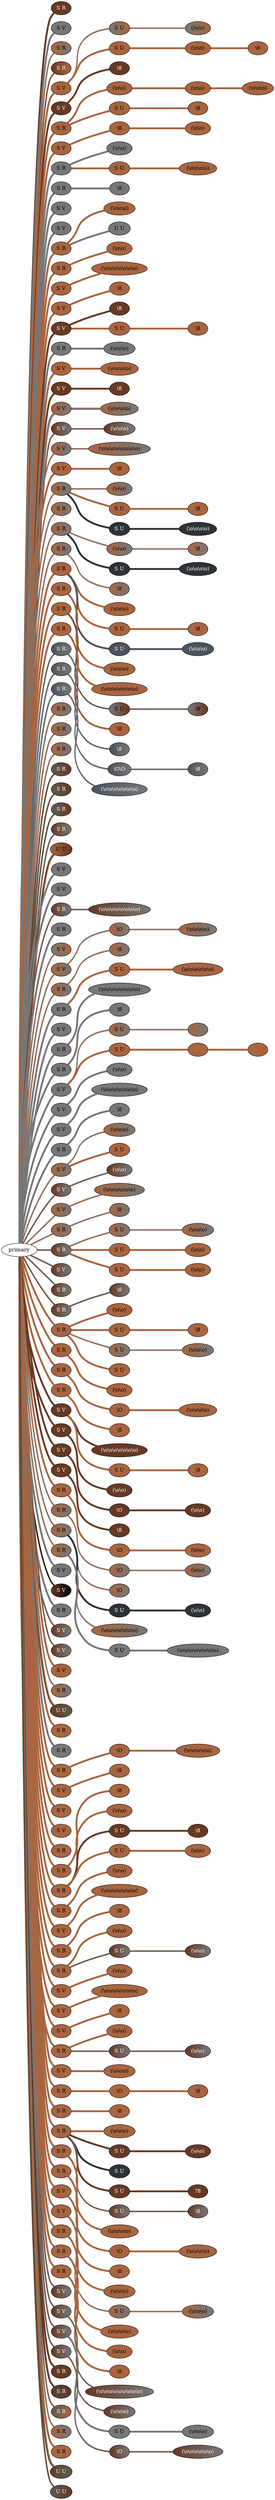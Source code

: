 graph {
 graph [rankdir=LR]
"1" [qtype="pendant_node", pendant_colors="#673923", pendant_ply="S", pendant_attach="R", pendant_length="19.0", label="S R", style=filled, fillcolor="#673923", fontcolor="#ffffff"]
"primary" -- "1" [qtype="pendant_link",penwidth=5,color="#673923"]
"2" [qtype="pendant_node", pendant_colors="#777777", pendant_ply="S", pendant_attach="V", pendant_length="8.5", label="S V", style=filled, fillcolor="#777777", fontcolor="#000000"]
"primary" -- "2" [qtype="pendant_link",penwidth=5,color="#777777"]
"3" [qtype="pendant_node", pendant_colors="#A86540:#777777", pendant_ply="S", pendant_attach="R", pendant_length="11.5", label="S R", style=filled, fillcolor="#A86540:#777777", fontcolor="#000000"]
"primary" -- "3" [qtype="pendant_link",penwidth=2,color="#A86540:#777777"]
"4" [qtype="pendant_node", pendant_colors="#673923:#A86540", pendant_ply="S", pendant_attach="R", pendant_length="27.0", label="S R", style=filled, fillcolor="#673923:#A86540", fontcolor="#ffffff"]
"primary" -- "4" [qtype="pendant_link",penwidth=2,color="#673923:#A86540"]
"5" [qtype="pendant_node", pendant_colors="#A86540", pendant_ply="S", pendant_attach="V", pendant_length="23.0", label="S V", style=filled, fillcolor="#A86540", fontcolor="#000000"]
"primary" -- "5" [qtype="pendant_link",penwidth=5,color="#A86540"]
"5s1" [qtype="pendant_node", pendant_colors="#777777:#A86540", pendant_ply="S", pendant_attach="U", pendant_length="8.0", label="S U", style=filled, fillcolor="#777777:#A86540", fontcolor="#000000"]
"5" -- "5s1" [qtype="pendant_link",penwidth=2,color="#777777:#A86540"]
"5s1:0" [qtype="knot_node", knot_value="2", knot_type="L", knot_position="5.5", knot_spin="S", label="(/o/o)", style=filled, fillcolor="#777777:#A86540" , fontcolor="#000000"]
"5s1" -- "5s1:0" [qtype="knot_link",penwidth=2,color="#777777:#A86540"]
"5s2" [qtype="pendant_node", pendant_colors="#A86540", pendant_ply="S", pendant_attach="U", pendant_length="13.5", label="S U", style=filled, fillcolor="#A86540", fontcolor="#000000"]
"5" -- "5s2" [qtype="pendant_link",penwidth=5,color="#A86540"]
"5s2:0" [qtype="knot_node", knot_value="2", knot_type="L", knot_position="3.0", knot_spin="Z", label="(\\o\\o)", style=filled, fillcolor="#A86540" , fontcolor="#000000"]
"5s2" -- "5s2:0" [qtype="knot_link",penwidth=5,color="#A86540"]
"5s2:1" [qtype="knot_node", knot_value="1", knot_type="E", knot_position="7.0", knot_spin="Z", label="\\8", style=filled, fillcolor="#A86540" , fontcolor="#000000"]
"5s2:0" -- "5s2:1" [qtype="knot_link",penwidth=5,color="#A86540"]
"6" [qtype="pendant_node", pendant_colors="#673923", pendant_ply="S", pendant_attach="V", pendant_length="24.0", label="S V", style=filled, fillcolor="#673923", fontcolor="#ffffff"]
"primary" -- "6" [qtype="pendant_link",penwidth=5,color="#673923"]
"6:0" [qtype="knot_node", knot_value="1", knot_type="E", knot_position="14.5", knot_spin="Z", label="\\8", style=filled, fillcolor="#673923" , fontcolor="#ffffff"]
"6" -- "6:0" [qtype="knot_link",penwidth=5,color="#673923"]
"7" [qtype="pendant_node", pendant_colors="#A86540", pendant_ply="S", pendant_attach="R", pendant_length="26.5", label="S R", style=filled, fillcolor="#A86540", fontcolor="#000000"]
"primary" -- "7" [qtype="pendant_link",penwidth=5,color="#A86540"]
"7:0" [qtype="knot_node", knot_value="2", knot_type="L", knot_position="5.5", knot_spin="Z", label="(\\o\\o)", style=filled, fillcolor="#A86540" , fontcolor="#000000"]
"7" -- "7:0" [qtype="knot_link",penwidth=5,color="#A86540"]
"7:1" [qtype="knot_node", knot_value="2", knot_type="L", knot_position="16.0", knot_spin="Z", label="(\\o\\o)", style=filled, fillcolor="#A86540" , fontcolor="#000000"]
"7:0" -- "7:1" [qtype="knot_link",penwidth=5,color="#A86540"]
"7:2" [qtype="knot_node", knot_value="3", knot_type="L", knot_position="24.5", knot_spin="Z", label="(\\o\\o\\o)", style=filled, fillcolor="#A86540" , fontcolor="#000000"]
"7:1" -- "7:2" [qtype="knot_link",penwidth=5,color="#A86540"]
"7s1" [qtype="pendant_node", pendant_colors="#A86540", pendant_ply="S", pendant_attach="U", pendant_length="12.0", label="S U", style=filled, fillcolor="#A86540", fontcolor="#000000"]
"7" -- "7s1" [qtype="pendant_link",penwidth=5,color="#A86540"]
"7s1:0" [qtype="knot_node", knot_value="1", knot_type="E", knot_position="2.5", knot_spin="Z", label="\\8", style=filled, fillcolor="#A86540" , fontcolor="#000000"]
"7s1" -- "7s1:0" [qtype="knot_link",penwidth=5,color="#A86540"]
"8" [qtype="pendant_node", pendant_colors="#A86540", pendant_ply="S", pendant_attach="V", pendant_length="29.0", label="S V", style=filled, fillcolor="#A86540", fontcolor="#000000"]
"primary" -- "8" [qtype="pendant_link",penwidth=5,color="#A86540"]
"8:0" [qtype="knot_node", knot_value="1", knot_type="E", knot_position="15.0", knot_spin="Z", label="\\8", style=filled, fillcolor="#A86540" , fontcolor="#000000"]
"8" -- "8:0" [qtype="knot_link",penwidth=5,color="#A86540"]
"8:1" [qtype="knot_node", knot_value="2", knot_type="L", knot_position="26.0", knot_spin="Z", label="(\\o\\o)", style=filled, fillcolor="#A86540" , fontcolor="#000000"]
"8:0" -- "8:1" [qtype="knot_link",penwidth=5,color="#A86540"]
"9" [qtype="pendant_node", pendant_colors="#777777", pendant_ply="S", pendant_attach="R", pendant_length="17.5", label="S R", style=filled, fillcolor="#777777", fontcolor="#000000"]
"primary" -- "9" [qtype="pendant_link",penwidth=5,color="#777777"]
"9:0" [qtype="knot_node", knot_value="2", knot_type="L", knot_position="11.0", knot_spin="Z", label="(\\o\\o)", style=filled, fillcolor="#777777" , fontcolor="#000000"]
"9" -- "9:0" [qtype="knot_link",penwidth=5,color="#777777"]
"9s1" [qtype="pendant_node", pendant_colors="#A86540", pendant_ply="S", pendant_attach="U", pendant_length="3.0", label="S U", style=filled, fillcolor="#A86540", fontcolor="#000000"]
"9" -- "9s1" [qtype="pendant_link",penwidth=5,color="#A86540"]
"9s1:0" [qtype="knot_node", knot_value="4", knot_type="L", knot_position="0.5", knot_spin="Z", label="(\\o\\o\\o\\o)", style=filled, fillcolor="#A86540" , fontcolor="#000000"]
"9s1" -- "9s1:0" [qtype="knot_link",penwidth=5,color="#A86540"]
"10" [qtype="pendant_node", pendant_colors="#777777", pendant_ply="S", pendant_attach="R", pendant_length="19.0", label="S R", style=filled, fillcolor="#777777", fontcolor="#000000"]
"primary" -- "10" [qtype="pendant_link",penwidth=5,color="#777777"]
"10:0" [qtype="knot_node", knot_value="1", knot_type="E", knot_position="15.5", knot_spin="Z", label="\\8", style=filled, fillcolor="#777777" , fontcolor="#000000"]
"10" -- "10:0" [qtype="knot_link",penwidth=5,color="#777777"]
"11" [qtype="pendant_node", pendant_colors="#777777", pendant_ply="S", pendant_attach="V", pendant_length="11.5", label="S V", style=filled, fillcolor="#777777", fontcolor="#000000"]
"primary" -- "11" [qtype="pendant_link",penwidth=5,color="#777777"]
"12" [qtype="pendant_node", pendant_colors="#777777", pendant_ply="S", pendant_attach="V", pendant_length="13.5", label="S V", style=filled, fillcolor="#777777", fontcolor="#000000"]
"primary" -- "12" [qtype="pendant_link",penwidth=5,color="#777777"]
"13" [qtype="pendant_node", pendant_colors="#A86540", pendant_ply="S", pendant_attach="R", pendant_length="21.5", label="S R", style=filled, fillcolor="#A86540", fontcolor="#000000"]
"primary" -- "13" [qtype="pendant_link",penwidth=5,color="#A86540"]
"13:0" [qtype="knot_node", knot_value="3", knot_type="L", knot_position="12.5", knot_spin="Z", label="(\\o\\o\\o)", style=filled, fillcolor="#A86540" , fontcolor="#000000"]
"13" -- "13:0" [qtype="knot_link",penwidth=5,color="#A86540"]
"13s1" [qtype="pendant_node", pendant_colors="#777777", pendant_ply="U", pendant_attach="U", pendant_length="0.5", label="U U", style=filled, fillcolor="#777777", fontcolor="#000000"]
"13" -- "13s1" [qtype="pendant_link",penwidth=5,color="#777777"]
"14" [qtype="pendant_node", pendant_colors="#A86540", pendant_ply="S", pendant_attach="R", pendant_length="20.5", label="S R", style=filled, fillcolor="#A86540", fontcolor="#000000"]
"primary" -- "14" [qtype="pendant_link",penwidth=5,color="#A86540"]
"14:0" [qtype="knot_node", knot_value="2", knot_type="L", knot_position="14.0", knot_spin="Z", label="(\\o\\o)", style=filled, fillcolor="#A86540" , fontcolor="#000000"]
"14" -- "14:0" [qtype="knot_link",penwidth=5,color="#A86540"]
"15" [qtype="pendant_node", pendant_colors="#A86540", pendant_ply="S", pendant_attach="V", pendant_length="20.0", label="S V", style=filled, fillcolor="#A86540", fontcolor="#000000"]
"primary" -- "15" [qtype="pendant_link",penwidth=5,color="#A86540"]
"15:0" [qtype="knot_node", knot_value="7", knot_type="L", knot_position="12.5", knot_spin="Z", label="(\\o\\o\\o\\o\\o\\o\\o)", style=filled, fillcolor="#A86540" , fontcolor="#000000"]
"15" -- "15:0" [qtype="knot_link",penwidth=5,color="#A86540"]
"16" [qtype="pendant_node", pendant_colors="#A86540", pendant_ply="S", pendant_attach="V", pendant_length="23.5", label="S V", style=filled, fillcolor="#A86540", fontcolor="#000000"]
"primary" -- "16" [qtype="pendant_link",penwidth=5,color="#A86540"]
"16:0" [qtype="knot_node", knot_value="1", knot_type="E", knot_position="11.5", knot_spin="Z", label="\\8", style=filled, fillcolor="#A86540" , fontcolor="#000000"]
"16" -- "16:0" [qtype="knot_link",penwidth=5,color="#A86540"]
"17" [qtype="pendant_node", pendant_colors="#673923", pendant_ply="S", pendant_attach="V", pendant_length="26.0", label="S V", style=filled, fillcolor="#673923", fontcolor="#ffffff"]
"primary" -- "17" [qtype="pendant_link",penwidth=5,color="#673923"]
"17:0" [qtype="knot_node", knot_value="1", knot_type="E", knot_position="9.5", knot_spin="Z", label="\\8", style=filled, fillcolor="#673923" , fontcolor="#ffffff"]
"17" -- "17:0" [qtype="knot_link",penwidth=5,color="#673923"]
"17s1" [qtype="pendant_node", pendant_colors="#A86540", pendant_ply="S", pendant_attach="U", pendant_length="3.0", label="S U", style=filled, fillcolor="#A86540", fontcolor="#000000"]
"17" -- "17s1" [qtype="pendant_link",penwidth=5,color="#A86540"]
"17s1:0" [qtype="knot_node", knot_value="1", knot_type="E", knot_position="2.5", knot_spin="Z", label="\\8", style=filled, fillcolor="#A86540" , fontcolor="#000000"]
"17s1" -- "17s1:0" [qtype="knot_link",penwidth=5,color="#A86540"]
"18" [qtype="pendant_node", pendant_colors="#777777", pendant_ply="S", pendant_attach="R", pendant_length="17.0", label="S R", style=filled, fillcolor="#777777", fontcolor="#000000"]
"primary" -- "18" [qtype="pendant_link",penwidth=5,color="#777777"]
"18:0" [qtype="knot_node", knot_value="3", knot_type="L", knot_position="11.0", knot_spin="Z", label="(\\o\\o\\o)", style=filled, fillcolor="#777777" , fontcolor="#000000"]
"18" -- "18:0" [qtype="knot_link",penwidth=5,color="#777777"]
"19" [qtype="pendant_node", pendant_colors="#A86540", pendant_ply="S", pendant_attach="V", pendant_length="31.0", label="S V", style=filled, fillcolor="#A86540", fontcolor="#000000"]
"primary" -- "19" [qtype="pendant_link",penwidth=5,color="#A86540"]
"19:0" [qtype="knot_node", knot_value="4", knot_type="L", knot_position="11.0", knot_spin="Z", label="(\\o\\o\\o\\o)", style=filled, fillcolor="#A86540" , fontcolor="#000000"]
"19" -- "19:0" [qtype="knot_link",penwidth=5,color="#A86540"]
"20" [qtype="pendant_node", pendant_colors="#673923", pendant_ply="S", pendant_attach="V", pendant_length="23.5", label="S V", style=filled, fillcolor="#673923", fontcolor="#ffffff"]
"primary" -- "20" [qtype="pendant_link",penwidth=5,color="#673923"]
"20:0" [qtype="knot_node", knot_value="1", knot_type="E", knot_position="12.5", knot_spin="Z", label="\\8", style=filled, fillcolor="#673923" , fontcolor="#ffffff"]
"20" -- "20:0" [qtype="knot_link",penwidth=5,color="#673923"]
"21" [qtype="pendant_node", pendant_colors="#A86540:#777777:#777777", pendant_ply="S", pendant_attach="V", pendant_length="17.5", label="S V", style=filled, fillcolor="#A86540:#777777:#777777", fontcolor="#000000"]
"primary" -- "21" [qtype="pendant_link",penwidth=2,color="#A86540:#777777:#777777"]
"21:0" [qtype="knot_node", knot_value="4", knot_type="L", knot_position="8.0", knot_spin="Z", label="(\\o\\o\\o\\o)", style=filled, fillcolor="#A86540:#777777:#777777" , fontcolor="#000000"]
"21" -- "21:0" [qtype="knot_link",penwidth=2,color="#A86540:#777777:#777777"]
"22" [qtype="pendant_node", pendant_colors="#673923:#777777", pendant_ply="S", pendant_attach="V", pendant_length="26.5", label="S V", style=filled, fillcolor="#673923:#777777", fontcolor="#ffffff"]
"primary" -- "22" [qtype="pendant_link",penwidth=2,color="#673923:#777777"]
"22:0" [qtype="knot_node", knot_value="3", knot_type="L", knot_position="8.5", knot_spin="Z", label="(\\o\\o\\o)", style=filled, fillcolor="#673923:#777777" , fontcolor="#ffffff"]
"22" -- "22:0" [qtype="knot_link",penwidth=2,color="#673923:#777777"]
"23" [qtype="pendant_node", pendant_colors="#A86540:#777777", pendant_ply="S", pendant_attach="V", pendant_length="21.0", label="S V", style=filled, fillcolor="#A86540:#777777", fontcolor="#000000"]
"primary" -- "23" [qtype="pendant_link",penwidth=2,color="#A86540:#777777"]
"23:0" [qtype="knot_node", knot_value="8", knot_type="L", knot_position="8.0", knot_spin="Z", label="(\\o\\o\\o\\o\\o\\o\\o\\o)", style=filled, fillcolor="#A86540:#777777" , fontcolor="#000000"]
"23" -- "23:0" [qtype="knot_link",penwidth=2,color="#A86540:#777777"]
"24" [qtype="pendant_node", pendant_colors="#A86540", pendant_ply="S", pendant_attach="V", pendant_length="17.5", label="S V", style=filled, fillcolor="#A86540", fontcolor="#000000"]
"primary" -- "24" [qtype="pendant_link",penwidth=5,color="#A86540"]
"24:0" [qtype="knot_node", knot_value="1", knot_type="E", knot_position="13.0", knot_spin="Z", label="\\8", style=filled, fillcolor="#A86540" , fontcolor="#000000"]
"24" -- "24:0" [qtype="knot_link",penwidth=5,color="#A86540"]
"25" [qtype="pendant_node", pendant_colors="#A86540:#777777", pendant_ply="S", pendant_attach="R", pendant_length="19.5", label="S R", style=filled, fillcolor="#A86540:#777777", fontcolor="#000000"]
"primary" -- "25" [qtype="pendant_link",penwidth=2,color="#A86540:#777777"]
"25:0" [qtype="knot_node", knot_value="2", knot_type="L", knot_position="10.0", knot_spin="Z", label="(\\o\\o)", style=filled, fillcolor="#A86540:#777777" , fontcolor="#000000"]
"25" -- "25:0" [qtype="knot_link",penwidth=2,color="#A86540:#777777"]
"25s1" [qtype="pendant_node", pendant_colors="#A86540", pendant_ply="S", pendant_attach="U", pendant_length="7.0", label="S U", style=filled, fillcolor="#A86540", fontcolor="#000000"]
"25" -- "25s1" [qtype="pendant_link",penwidth=5,color="#A86540"]
"25s1:0" [qtype="knot_node", knot_value="1", knot_type="E", knot_position="4.0", knot_spin="Z", label="\\8", style=filled, fillcolor="#A86540" , fontcolor="#000000"]
"25s1" -- "25s1:0" [qtype="knot_link",penwidth=5,color="#A86540"]
"25s2" [qtype="pendant_node", pendant_colors="#2C3337", pendant_ply="S", pendant_attach="U", pendant_length="7.0", label="S U", style=filled, fillcolor="#2C3337", fontcolor="#ffffff"]
"25" -- "25s2" [qtype="pendant_link",penwidth=5,color="#2C3337"]
"25s2:0" [qtype="knot_node", knot_value="4", knot_type="L", knot_position="2.0", knot_spin="Z", label="(\\o\\o\\o\\o)", style=filled, fillcolor="#2C3337" , fontcolor="#ffffff"]
"25s2" -- "25s2:0" [qtype="knot_link",penwidth=5,color="#2C3337"]
"26" [qtype="pendant_node", pendant_colors="#A86540:#777777", pendant_ply="S", pendant_attach="R", pendant_length="9.0", label="S R", style=filled, fillcolor="#A86540:#777777", fontcolor="#000000"]
"primary" -- "26" [qtype="pendant_link",penwidth=2,color="#A86540:#777777"]
"27" [qtype="pendant_node", pendant_colors="#A86540:#777777", pendant_ply="S", pendant_attach="R", pendant_length="25.5", label="S R", style=filled, fillcolor="#A86540:#777777", fontcolor="#000000"]
"primary" -- "27" [qtype="pendant_link",penwidth=2,color="#A86540:#777777"]
"27:0" [qtype="knot_node", knot_value="2", knot_type="L", knot_position="6.0", knot_spin="Z", label="(\\o\\o)", style=filled, fillcolor="#A86540:#777777" , fontcolor="#000000"]
"27" -- "27:0" [qtype="knot_link",penwidth=2,color="#A86540:#777777"]
"27:1" [qtype="knot_node", knot_value="1", knot_type="E", knot_position="13.5", knot_spin="Z", label="\\8", style=filled, fillcolor="#A86540:#777777" , fontcolor="#000000"]
"27:0" -- "27:1" [qtype="knot_link",penwidth=2,color="#A86540:#777777"]
"27s1" [qtype="pendant_node", pendant_colors="#2C3337", pendant_ply="S", pendant_attach="U", pendant_length="8.5", label="S U", style=filled, fillcolor="#2C3337", fontcolor="#ffffff"]
"27" -- "27s1" [qtype="pendant_link",penwidth=5,color="#2C3337"]
"27s1:0" [qtype="knot_node", knot_value="4", knot_type="L", knot_position="0.5", knot_spin="Z", label="(\\o\\o\\o\\o)", style=filled, fillcolor="#2C3337" , fontcolor="#ffffff"]
"27s1" -- "27s1:0" [qtype="knot_link",penwidth=5,color="#2C3337"]
"28" [qtype="pendant_node", pendant_colors="#A86540:#777777", pendant_ply="S", pendant_attach="R", pendant_length="26.0", label="S R", style=filled, fillcolor="#A86540:#777777", fontcolor="#000000"]
"primary" -- "28" [qtype="pendant_link",penwidth=2,color="#A86540:#777777"]
"28:0" [qtype="knot_node", knot_value="1", knot_type="E", knot_position="12.5", knot_spin="Z", label="\\8", style=filled, fillcolor="#A86540:#777777" , fontcolor="#000000"]
"28" -- "28:0" [qtype="knot_link",penwidth=2,color="#A86540:#777777"]
"29" [qtype="pendant_node", pendant_colors="#A86540", pendant_ply="S", pendant_attach="R", pendant_length="38.0", label="S R", style=filled, fillcolor="#A86540", fontcolor="#000000"]
"primary" -- "29" [qtype="pendant_link",penwidth=5,color="#A86540"]
"29:0" [qtype="knot_node", knot_value="3", knot_type="L", knot_position="10.5", knot_spin="Z", label="(\\o\\o\\o)", style=filled, fillcolor="#A86540" , fontcolor="#000000"]
"29" -- "29:0" [qtype="knot_link",penwidth=5,color="#A86540"]
"29s1" [qtype="pendant_node", pendant_colors="#A86540", pendant_ply="S", pendant_attach="U", pendant_length="8.5", label="S U", style=filled, fillcolor="#A86540", fontcolor="#000000"]
"29" -- "29s1" [qtype="pendant_link",penwidth=5,color="#A86540"]
"29s1:0" [qtype="knot_node", knot_value="1", knot_type="E", knot_position="3.5", knot_spin="Z", label="\\8", style=filled, fillcolor="#A86540" , fontcolor="#000000"]
"29s1" -- "29s1:0" [qtype="knot_link",penwidth=5,color="#A86540"]
"29s2" [qtype="pendant_node", pendant_colors="#4A545C", pendant_ply="S", pendant_attach="U", pendant_length="6.5", label="S U", style=filled, fillcolor="#4A545C", fontcolor="#ffffff"]
"29" -- "29s2" [qtype="pendant_link",penwidth=5,color="#4A545C"]
"29s2:0" [qtype="knot_node", knot_value="3", knot_type="L", knot_position="1.5", knot_spin="Z", label="(\\o\\o\\o)", style=filled, fillcolor="#4A545C" , fontcolor="#ffffff"]
"29s2" -- "29s2:0" [qtype="knot_link",penwidth=5,color="#4A545C"]
"30" [qtype="pendant_node", pendant_colors="#A86540", pendant_ply="S", pendant_attach="R", pendant_length="35.5", label="S R", style=filled, fillcolor="#A86540", fontcolor="#000000"]
"primary" -- "30" [qtype="pendant_link",penwidth=5,color="#A86540"]
"30:0" [qtype="knot_node", knot_value="3", knot_type="L", knot_position="10.5", knot_spin="Z", label="(\\o\\o\\o)", style=filled, fillcolor="#A86540" , fontcolor="#000000"]
"30" -- "30:0" [qtype="knot_link",penwidth=5,color="#A86540"]
"31" [qtype="pendant_node", pendant_colors="#A86540", pendant_ply="S", pendant_attach="R", pendant_length="30.0", label="S R", style=filled, fillcolor="#A86540", fontcolor="#000000"]
"primary" -- "31" [qtype="pendant_link",penwidth=5,color="#A86540"]
"31:0" [qtype="knot_node", knot_value="7", knot_type="L", knot_position="10.5", knot_spin="Z", label="(\\o\\o\\o\\o\\o\\o\\o)", style=filled, fillcolor="#A86540" , fontcolor="#000000"]
"31" -- "31:0" [qtype="knot_link",penwidth=5,color="#A86540"]
"31s1" [qtype="pendant_node", pendant_colors="#777777:#673923", pendant_ply="S", pendant_attach="U", pendant_length="12.5", label="S U", style=filled, fillcolor="#777777:#673923", fontcolor="#000000"]
"31" -- "31s1" [qtype="pendant_link",penwidth=2,color="#777777:#673923"]
"31s1:0" [qtype="knot_node", knot_value="1", knot_type="E", knot_position="5.0", knot_spin="Z", label="\\8", style=filled, fillcolor="#777777:#673923" , fontcolor="#000000"]
"31s1" -- "31s1:0" [qtype="knot_link",penwidth=2,color="#777777:#673923"]
"32" [qtype="pendant_node", pendant_colors="#A86540", pendant_ply="S", pendant_attach="R", pendant_length="35.0", label="S R", style=filled, fillcolor="#A86540", fontcolor="#000000"]
"primary" -- "32" [qtype="pendant_link",penwidth=5,color="#A86540"]
"32:0" [qtype="knot_node", knot_value="1", knot_type="E", knot_position="15.5", knot_spin="Z", label="\\8", style=filled, fillcolor="#A86540" , fontcolor="#000000"]
"32" -- "32:0" [qtype="knot_link",penwidth=5,color="#A86540"]
"33" [qtype="pendant_node", pendant_colors="#4A545C:#777777", pendant_ply="S", pendant_attach="R", pendant_length="42.0", label="S R", style=filled, fillcolor="#4A545C:#777777", fontcolor="#ffffff"]
"primary" -- "33" [qtype="pendant_link",penwidth=2,color="#4A545C:#777777"]
"33:0" [qtype="knot_node", knot_value="1", knot_type="E", knot_position="6.0", knot_spin="Z", label="\\8", style=filled, fillcolor="#4A545C:#777777" , fontcolor="#ffffff"]
"33" -- "33:0" [qtype="knot_link",penwidth=2,color="#4A545C:#777777"]
"34" [qtype="pendant_node", pendant_colors="#4A545C:#777777", pendant_ply="S", pendant_attach="R", pendant_length="43.0", label="S R", style=filled, fillcolor="#4A545C:#777777", fontcolor="#ffffff"]
"primary" -- "34" [qtype="pendant_link",penwidth=2,color="#4A545C:#777777"]
"34:0" [qtype="knot_node", knot_value="2", knot_type="S", knot_position="6.5", knot_spin="Z", label="\\O\\O", style=filled, fillcolor="#4A545C:#777777" , fontcolor="#ffffff"]
"34" -- "34:0" [qtype="knot_link",penwidth=2,color="#4A545C:#777777"]
"34:1" [qtype="knot_node", knot_value="1", knot_type="E", knot_position="16.0", knot_spin="Z", label="\\8", style=filled, fillcolor="#4A545C:#777777" , fontcolor="#ffffff"]
"34:0" -- "34:1" [qtype="knot_link",penwidth=2,color="#4A545C:#777777"]
"35" [qtype="pendant_node", pendant_colors="#4A545C:#777777", pendant_ply="S", pendant_attach="R", pendant_length="39.0", label="S R", style=filled, fillcolor="#4A545C:#777777", fontcolor="#ffffff"]
"primary" -- "35" [qtype="pendant_link",penwidth=2,color="#4A545C:#777777"]
"35:0" [qtype="knot_node", knot_value="7", knot_type="L", knot_position="12.0", knot_spin="Z", label="(\\o\\o\\o\\o\\o\\o\\o)", style=filled, fillcolor="#4A545C:#777777" , fontcolor="#ffffff"]
"35" -- "35:0" [qtype="knot_link",penwidth=2,color="#4A545C:#777777"]
"36" [qtype="pendant_node", pendant_colors="#A86540:#777777", pendant_ply="S", pendant_attach="R", pendant_length="43.0", label="S R", style=filled, fillcolor="#A86540:#777777", fontcolor="#000000"]
"primary" -- "36" [qtype="pendant_link",penwidth=2,color="#A86540:#777777"]
"37" [qtype="pendant_node", pendant_colors="#A86540:#777777", pendant_ply="S", pendant_attach="R", pendant_length="38.0", label="S R", style=filled, fillcolor="#A86540:#777777", fontcolor="#000000"]
"primary" -- "37" [qtype="pendant_link",penwidth=2,color="#A86540:#777777"]
"38" [qtype="pendant_node", pendant_colors="#A86540:#777777", pendant_ply="S", pendant_attach="R", pendant_length="42.5", label="S R", style=filled, fillcolor="#A86540:#777777", fontcolor="#000000"]
"primary" -- "38" [qtype="pendant_link",penwidth=2,color="#A86540:#777777"]
"39" [qtype="pendant_node", pendant_colors="#575E4E:#673923", pendant_ply="S", pendant_attach="R", pendant_length="44.5", label="S R", style=filled, fillcolor="#575E4E:#673923", fontcolor="#ffffff"]
"primary" -- "39" [qtype="pendant_link",penwidth=2,color="#575E4E:#673923"]
"40" [qtype="pendant_node", pendant_colors="#575E4E:#673923", pendant_ply="S", pendant_attach="R", pendant_length="43.0", label="S R", style=filled, fillcolor="#575E4E:#673923", fontcolor="#ffffff"]
"primary" -- "40" [qtype="pendant_link",penwidth=2,color="#575E4E:#673923"]
"41" [qtype="pendant_node", pendant_colors="#575E4E:#673923", pendant_ply="S", pendant_attach="R", pendant_length="43.5", label="S R", style=filled, fillcolor="#575E4E:#673923", fontcolor="#ffffff"]
"primary" -- "41" [qtype="pendant_link",penwidth=2,color="#575E4E:#673923"]
"T1" [qtype="pendant_node", pendant_colors="#673923:#777777", pendant_ply="S", pendant_attach="R", pendant_length="36.5", label="S R", style=filled, fillcolor="#673923:#777777", fontcolor="#ffffff"]
"primary" -- "T1" [qtype="pendant_link",penwidth=2,color="#673923:#777777"]
"M1" [qtype="pendant_node", pendant_colors="#A86540:#673923:#575E4E", pendant_ply="U", pendant_attach="U", pendant_length="2.5", label="U U", style=filled, fillcolor="#A86540:#673923:#575E4E", fontcolor="#000000"]
"primary" -- "M1" [qtype="pendant_link",penwidth=2,color="#A86540:#673923:#575E4E"]
"42" [qtype="pendant_node", pendant_colors="#777777", pendant_ply="S", pendant_attach="V", pendant_length="44.5", label="S V", style=filled, fillcolor="#777777", fontcolor="#000000"]
"primary" -- "42" [qtype="pendant_link",penwidth=5,color="#777777"]
"43" [qtype="pendant_node", pendant_colors="#777777", pendant_ply="S", pendant_attach="V", pendant_length="42.5", label="S V", style=filled, fillcolor="#777777", fontcolor="#000000"]
"primary" -- "43" [qtype="pendant_link",penwidth=5,color="#777777"]
"44" [qtype="pendant_node", pendant_colors="#673923:#777777", pendant_ply="S", pendant_attach="R", pendant_length="35.5", label="S R", style=filled, fillcolor="#673923:#777777", fontcolor="#ffffff"]
"primary" -- "44" [qtype="pendant_link",penwidth=2,color="#673923:#777777"]
"44:0" [qtype="knot_node", knot_value="8", knot_type="L", knot_position="19.0", knot_spin="Z", label="(\\o\\o\\o\\o\\o\\o\\o\\o)", style=filled, fillcolor="#673923:#777777" , fontcolor="#ffffff"]
"44" -- "44:0" [qtype="knot_link",penwidth=2,color="#673923:#777777"]
"45" [qtype="pendant_node", pendant_colors="#777777", pendant_ply="S", pendant_attach="R", pendant_length="39.0", label="S R", style=filled, fillcolor="#777777", fontcolor="#000000"]
"primary" -- "45" [qtype="pendant_link",penwidth=5,color="#777777"]
"46" [qtype="pendant_node", pendant_colors="#777777:#A86540", pendant_ply="S", pendant_attach="V", pendant_length="45.0", label="S V", style=filled, fillcolor="#777777:#A86540", fontcolor="#000000"]
"primary" -- "46" [qtype="pendant_link",penwidth=2,color="#777777:#A86540"]
"47" [qtype="pendant_node", pendant_colors="#A86540:#777777", pendant_ply="S", pendant_attach="V", pendant_length="31.0", label="S V", style=filled, fillcolor="#A86540:#777777", fontcolor="#000000"]
"primary" -- "47" [qtype="pendant_link",penwidth=2,color="#A86540:#777777"]
"47:0" [qtype="knot_node", knot_value="1", knot_type="S", knot_position="14.0", knot_spin="Z", label="\\O", style=filled, fillcolor="#A86540:#777777" , fontcolor="#000000"]
"47" -- "47:0" [qtype="knot_link",penwidth=2,color="#A86540:#777777"]
"47:1" [qtype="knot_node", knot_value="4", knot_type="L", knot_position="19.5", knot_spin="Z", label="(\\o\\o\\o\\o)", style=filled, fillcolor="#A86540:#777777" , fontcolor="#000000"]
"47:0" -- "47:1" [qtype="knot_link",penwidth=2,color="#A86540:#777777"]
"48" [qtype="pendant_node", pendant_colors="#A86540:#777777", pendant_ply="S", pendant_attach="R", pendant_length="39.0", label="S R", style=filled, fillcolor="#A86540:#777777", fontcolor="#000000"]
"primary" -- "48" [qtype="pendant_link",penwidth=2,color="#A86540:#777777"]
"48:0" [qtype="knot_node", knot_value="1", knot_type="E", knot_position="21.5", knot_spin="Z", label="\\8", style=filled, fillcolor="#A86540:#777777" , fontcolor="#000000"]
"48" -- "48:0" [qtype="knot_link",penwidth=2,color="#A86540:#777777"]
"49" [qtype="pendant_node", pendant_colors="#777777", pendant_ply="S", pendant_attach="R", pendant_length="41.5", label="S R", style=filled, fillcolor="#777777", fontcolor="#000000"]
"primary" -- "49" [qtype="pendant_link",penwidth=5,color="#777777"]
"49s1" [qtype="pendant_node", pendant_colors="#A86540", pendant_ply="S", pendant_attach="U", pendant_length="19.5", label="S U", style=filled, fillcolor="#A86540", fontcolor="#000000"]
"49" -- "49s1" [qtype="pendant_link",penwidth=5,color="#A86540"]
"49s1:0" [qtype="knot_node", knot_value="6", knot_type="L", knot_position="10.5", knot_spin="Z", label="(\\o\\o\\o\\o\\o\\o)", style=filled, fillcolor="#A86540" , fontcolor="#000000"]
"49s1" -- "49s1:0" [qtype="knot_link",penwidth=5,color="#A86540"]
"50" [qtype="pendant_node", pendant_colors="#777777", pendant_ply="S", pendant_attach="V", pendant_length="41.0", label="S V", style=filled, fillcolor="#777777", fontcolor="#000000"]
"primary" -- "50" [qtype="pendant_link",penwidth=5,color="#777777"]
"51" [qtype="pendant_node", pendant_colors="#777777", pendant_ply="S", pendant_attach="R", pendant_length="28.0", label="S R", style=filled, fillcolor="#777777", fontcolor="#000000"]
"primary" -- "51" [qtype="pendant_link",penwidth=5,color="#777777"]
"51:0" [qtype="knot_node", knot_value="8", knot_type="L", knot_position="17.0", knot_spin="Z", label="(\\o\\o\\o\\o\\o\\o\\o\\o)", style=filled, fillcolor="#777777" , fontcolor="#000000"]
"51" -- "51:0" [qtype="knot_link",penwidth=5,color="#777777"]
"52" [qtype="pendant_node", pendant_colors="#777777", pendant_ply="S", pendant_attach="R", pendant_length="40.0", label="S R", style=filled, fillcolor="#777777", fontcolor="#000000"]
"primary" -- "52" [qtype="pendant_link",penwidth=5,color="#777777"]
"52:0" [qtype="knot_node", knot_value="1", knot_type="E", knot_position="24.5", knot_spin="Z", label="\\8", style=filled, fillcolor="#777777" , fontcolor="#000000"]
"52" -- "52:0" [qtype="knot_link",penwidth=5,color="#777777"]
"53" [qtype="pendant_node", pendant_colors="#777777", pendant_ply="S", pendant_attach="V", pendant_length="48.0", label="S V", style=filled, fillcolor="#777777", fontcolor="#000000"]
"primary" -- "53" [qtype="pendant_link",penwidth=5,color="#777777"]
"53s1" [qtype="pendant_node", pendant_colors="#A86540:#777777", pendant_ply="S", pendant_attach="U", pendant_length="8.5", label="S U", style=filled, fillcolor="#A86540:#777777", fontcolor="#000000"]
"53" -- "53s1" [qtype="pendant_link",penwidth=2,color="#A86540:#777777"]
"53s1:0" [qtype="knot_node", knot_value="1", knot_type="", knot_position="3.0", knot_spin="U", label="", style=filled, fillcolor="#A86540:#777777" , fontcolor="#000000"]
"53s1" -- "53s1:0" [qtype="knot_link",penwidth=2,color="#A86540:#777777"]
"53s2" [qtype="pendant_node", pendant_colors="#A86540", pendant_ply="S", pendant_attach="U", pendant_length="11.0", label="S U", style=filled, fillcolor="#A86540", fontcolor="#000000"]
"53" -- "53s2" [qtype="pendant_link",penwidth=5,color="#A86540"]
"53s2:0" [qtype="knot_node", knot_value="1", knot_type="YPE?", knot_position="0", knot_spin="N", label="", style=filled, fillcolor="#A86540" , fontcolor="#000000"]
"53s2" -- "53s2:0" [qtype="knot_link",penwidth=5,color="#A86540"]
"53s2:1" [qtype="knot_node", knot_value="1", knot_type="IR", knot_position="0", knot_spin="DIR", label="", style=filled, fillcolor="#A86540" , fontcolor="#000000"]
"53s2:0" -- "53s2:1" [qtype="knot_link",penwidth=5,color="#A86540"]
"54" [qtype="pendant_node", pendant_colors="#777777", pendant_ply="S", pendant_attach="V", pendant_length="32.0", label="S V", style=filled, fillcolor="#777777", fontcolor="#000000"]
"primary" -- "54" [qtype="pendant_link",penwidth=5,color="#777777"]
"54:0" [qtype="knot_node", knot_value="2", knot_type="L", knot_position="17.5", knot_spin="Z", label="(\\o\\o)", style=filled, fillcolor="#777777" , fontcolor="#000000"]
"54" -- "54:0" [qtype="knot_link",penwidth=5,color="#777777"]
"55" [qtype="pendant_node", pendant_colors="#777777", pendant_ply="S", pendant_attach="V", pendant_length="30.0", label="S V", style=filled, fillcolor="#777777", fontcolor="#000000"]
"primary" -- "55" [qtype="pendant_link",penwidth=5,color="#777777"]
"55:0" [qtype="knot_node", knot_value="7", knot_type="L", knot_position="20.5", knot_spin="Z", label="(\\o\\o\\o\\o\\o\\o\\o)", style=filled, fillcolor="#777777" , fontcolor="#000000"]
"55" -- "55:0" [qtype="knot_link",penwidth=5,color="#777777"]
"56" [qtype="pendant_node", pendant_colors="#777777", pendant_ply="S", pendant_attach="R", pendant_length="26.5", label="S R", style=filled, fillcolor="#777777", fontcolor="#000000"]
"primary" -- "56" [qtype="pendant_link",penwidth=5,color="#777777"]
"56:0" [qtype="knot_node", knot_value="1", knot_type="E", knot_position="21.0", knot_spin="Z", label="\\8", style=filled, fillcolor="#777777" , fontcolor="#000000"]
"56" -- "56:0" [qtype="knot_link",penwidth=5,color="#777777"]
"57" [qtype="pendant_node", pendant_colors="#A86540:#777777", pendant_ply="S", pendant_attach="V", pendant_length="35.5", label="S V", style=filled, fillcolor="#A86540:#777777", fontcolor="#000000"]
"primary" -- "57" [qtype="pendant_link",penwidth=2,color="#A86540:#777777"]
"57:0" [qtype="knot_node", knot_value="3", knot_type="L", knot_position="17.0", knot_spin="Z", label="(\\o\\o\\o)", style=filled, fillcolor="#A86540:#777777" , fontcolor="#000000"]
"57" -- "57:0" [qtype="knot_link",penwidth=2,color="#A86540:#777777"]
"57s1" [qtype="pendant_node", pendant_colors="#A86540", pendant_ply="S", pendant_attach="U", pendant_length="1.5", label="S U", style=filled, fillcolor="#A86540", fontcolor="#000000"]
"57" -- "57s1" [qtype="pendant_link",penwidth=5,color="#A86540"]
"58" [qtype="pendant_node", pendant_colors="#673923:#777777", pendant_ply="S", pendant_attach="V", pendant_length="36.5", label="S V", style=filled, fillcolor="#673923:#777777", fontcolor="#ffffff"]
"primary" -- "58" [qtype="pendant_link",penwidth=2,color="#673923:#777777"]
"58:0" [qtype="knot_node", knot_value="2", knot_type="L", knot_position="25.5", knot_spin="Z", label="(\\o\\o)", style=filled, fillcolor="#673923:#777777" , fontcolor="#ffffff"]
"58" -- "58:0" [qtype="knot_link",penwidth=2,color="#673923:#777777"]
"59" [qtype="pendant_node", pendant_colors="#A86540:#777777", pendant_ply="S", pendant_attach="V", pendant_length="32.0", label="S V", style=filled, fillcolor="#A86540:#777777", fontcolor="#000000"]
"primary" -- "59" [qtype="pendant_link",penwidth=2,color="#A86540:#777777"]
"59:0" [qtype="knot_node", knot_value="6", knot_type="L", knot_position="18.5", knot_spin="Z", label="(\\o\\o\\o\\o\\o\\o)", style=filled, fillcolor="#A86540:#777777" , fontcolor="#000000"]
"59" -- "59:0" [qtype="knot_link",penwidth=2,color="#A86540:#777777"]
"60" [qtype="pendant_node", pendant_colors="#A86540:#777777", pendant_ply="S", pendant_attach="R", pendant_length="39.0", label="S R", style=filled, fillcolor="#A86540:#777777", fontcolor="#000000"]
"primary" -- "60" [qtype="pendant_link",penwidth=2,color="#A86540:#777777"]
"60:0" [qtype="knot_node", knot_value="1", knot_type="E", knot_position="23.5", knot_spin="Z", label="\\8", style=filled, fillcolor="#A86540:#777777" , fontcolor="#000000"]
"60" -- "60:0" [qtype="knot_link",penwidth=2,color="#A86540:#777777"]
"61" [qtype="pendant_node", pendant_colors="#673923:#777777", pendant_ply="S", pendant_attach="R", pendant_length="13.0", label="S R", style=filled, fillcolor="#673923:#777777", fontcolor="#ffffff"]
"primary" -- "61" [qtype="pendant_link",penwidth=2,color="#673923:#777777"]
"61s1" [qtype="pendant_node", pendant_colors="#A86540:#777777", pendant_ply="S", pendant_attach="U", pendant_length="8.5", label="S U", style=filled, fillcolor="#A86540:#777777", fontcolor="#000000"]
"61" -- "61s1" [qtype="pendant_link",penwidth=2,color="#A86540:#777777"]
"61s1:0" [qtype="knot_node", knot_value="3", knot_type="L", knot_position="3.0", knot_spin="Z", label="(\\o\\o\\o)", style=filled, fillcolor="#A86540:#777777" , fontcolor="#000000"]
"61s1" -- "61s1:0" [qtype="knot_link",penwidth=2,color="#A86540:#777777"]
"61s2" [qtype="pendant_node", pendant_colors="#A86540", pendant_ply="S", pendant_attach="U", pendant_length="14.5", label="S U", style=filled, fillcolor="#A86540", fontcolor="#000000"]
"61" -- "61s2" [qtype="pendant_link",penwidth=5,color="#A86540"]
"61s2:0" [qtype="knot_node", knot_value="2", knot_type="L", knot_position="7.0", knot_spin="Z", label="(\\o\\o)", style=filled, fillcolor="#A86540" , fontcolor="#000000"]
"61s2" -- "61s2:0" [qtype="knot_link",penwidth=5,color="#A86540"]
"61s3" [qtype="pendant_node", pendant_colors="#A86540", pendant_ply="S", pendant_attach="U", pendant_length="13.0", label="S U", style=filled, fillcolor="#A86540", fontcolor="#000000"]
"61" -- "61s3" [qtype="pendant_link",penwidth=5,color="#A86540"]
"61s3:0" [qtype="knot_node", knot_value="2", knot_type="L", knot_position="5.5", knot_spin="Z", label="(\\o\\o)", style=filled, fillcolor="#A86540" , fontcolor="#000000"]
"61s3" -- "61s3:0" [qtype="knot_link",penwidth=5,color="#A86540"]
"62" [qtype="pendant_node", pendant_colors="#673923:#777777", pendant_ply="S", pendant_attach="V", pendant_length="25.5", label="S V", style=filled, fillcolor="#673923:#777777", fontcolor="#ffffff"]
"primary" -- "62" [qtype="pendant_link",penwidth=2,color="#673923:#777777"]
"63" [qtype="pendant_node", pendant_colors="#673923:#777777", pendant_ply="S", pendant_attach="R", pendant_length="10.0", label="S R", style=filled, fillcolor="#673923:#777777", fontcolor="#ffffff"]
"primary" -- "63" [qtype="pendant_link",penwidth=2,color="#673923:#777777"]
"64" [qtype="pendant_node", pendant_colors="#673923:#777777", pendant_ply="S", pendant_attach="R", pendant_length="36.0", label="S R", style=filled, fillcolor="#673923:#777777", fontcolor="#ffffff"]
"primary" -- "64" [qtype="pendant_link",penwidth=2,color="#673923:#777777"]
"64:0" [qtype="knot_node", knot_value="1", knot_type="E", knot_position="21.0", knot_spin="Z", label="\\8", style=filled, fillcolor="#673923:#777777" , fontcolor="#ffffff"]
"64" -- "64:0" [qtype="knot_link",penwidth=2,color="#673923:#777777"]
"65" [qtype="pendant_node", pendant_colors="#A86540", pendant_ply="S", pendant_attach="R", pendant_length="38.5", label="S R", style=filled, fillcolor="#A86540", fontcolor="#000000"]
"primary" -- "65" [qtype="pendant_link",penwidth=5,color="#A86540"]
"65:0" [qtype="knot_node", knot_value="2", knot_type="L", knot_position="21.0", knot_spin="Z", label="(\\o\\o)", style=filled, fillcolor="#A86540" , fontcolor="#000000"]
"65" -- "65:0" [qtype="knot_link",penwidth=5,color="#A86540"]
"65s1" [qtype="pendant_node", pendant_colors="#A86540", pendant_ply="S", pendant_attach="U", pendant_length="11.5", label="S U", style=filled, fillcolor="#A86540", fontcolor="#000000"]
"65" -- "65s1" [qtype="pendant_link",penwidth=5,color="#A86540"]
"65s1:0" [qtype="knot_node", knot_value="1", knot_type="E", knot_position="4.5", knot_spin="Z", label="\\8", style=filled, fillcolor="#A86540" , fontcolor="#000000"]
"65s1" -- "65s1:0" [qtype="knot_link",penwidth=5,color="#A86540"]
"65s2" [qtype="pendant_node", pendant_colors="#A86540:#777777", pendant_ply="S", pendant_attach="U", pendant_length="12.5", label="S U", style=filled, fillcolor="#A86540:#777777", fontcolor="#000000"]
"65" -- "65s2" [qtype="pendant_link",penwidth=2,color="#A86540:#777777"]
"65s2:0" [qtype="knot_node", knot_value="3", knot_type="L", knot_position="3.0", knot_spin="Z", label="(\\o\\o\\o)", style=filled, fillcolor="#A86540:#777777" , fontcolor="#000000"]
"65s2" -- "65s2:0" [qtype="knot_link",penwidth=2,color="#A86540:#777777"]
"65s3" [qtype="pendant_node", pendant_colors="#A86540", pendant_ply="S", pendant_attach="U", pendant_length="1.0", label="S U", style=filled, fillcolor="#A86540", fontcolor="#000000"]
"65" -- "65s3" [qtype="pendant_link",penwidth=5,color="#A86540"]
"66" [qtype="pendant_node", pendant_colors="#A86540", pendant_ply="S", pendant_attach="R", pendant_length="40.5", label="S R", style=filled, fillcolor="#A86540", fontcolor="#000000"]
"primary" -- "66" [qtype="pendant_link",penwidth=5,color="#A86540"]
"66:0" [qtype="knot_node", knot_value="2", knot_type="L", knot_position="20.5", knot_spin="Z", label="(\\o\\o)", style=filled, fillcolor="#A86540" , fontcolor="#000000"]
"66" -- "66:0" [qtype="knot_link",penwidth=5,color="#A86540"]
"67" [qtype="pendant_node", pendant_colors="#A86540", pendant_ply="S", pendant_attach="R", pendant_length="23.0", label="S R", style=filled, fillcolor="#A86540", fontcolor="#000000"]
"primary" -- "67" [qtype="pendant_link",penwidth=5,color="#A86540"]
"67:0" [qtype="knot_node", knot_value="1", knot_type="S", knot_position="11.0", knot_spin="Z", label="\\O", style=filled, fillcolor="#A86540" , fontcolor="#000000"]
"67" -- "67:0" [qtype="knot_link",penwidth=5,color="#A86540"]
"67:1" [qtype="knot_node", knot_value="4", knot_type="L", knot_position="22.0", knot_spin="Z", label="(\\o\\o\\o\\o)", style=filled, fillcolor="#A86540" , fontcolor="#000000"]
"67:0" -- "67:1" [qtype="knot_link",penwidth=5,color="#A86540"]
"68" [qtype="pendant_node", pendant_colors="#A86540", pendant_ply="S", pendant_attach="R", pendant_length="38.5", label="S R", style=filled, fillcolor="#A86540", fontcolor="#000000"]
"primary" -- "68" [qtype="pendant_link",penwidth=5,color="#A86540"]
"68:0" [qtype="knot_node", knot_value="1", knot_type="E", knot_position="22.5", knot_spin="Z", label="\\8", style=filled, fillcolor="#A86540" , fontcolor="#000000"]
"68" -- "68:0" [qtype="knot_link",penwidth=5,color="#A86540"]
"69" [qtype="pendant_node", pendant_colors="#673923", pendant_ply="S", pendant_attach="V", pendant_length="32.5", label="S V", style=filled, fillcolor="#673923", fontcolor="#ffffff"]
"primary" -- "69" [qtype="pendant_link",penwidth=5,color="#673923"]
"69:0" [qtype="knot_node", knot_value="7", knot_type="L", knot_position="16.5", knot_spin="Z", label="(\\o\\o\\o\\o\\o\\o\\o)", style=filled, fillcolor="#673923" , fontcolor="#ffffff"]
"69" -- "69:0" [qtype="knot_link",penwidth=5,color="#673923"]
"69s1" [qtype="pendant_node", pendant_colors="#A86540", pendant_ply="S", pendant_attach="U", pendant_length="9.0", label="S U", style=filled, fillcolor="#A86540", fontcolor="#000000"]
"69" -- "69s1" [qtype="pendant_link",penwidth=5,color="#A86540"]
"69s1:0" [qtype="knot_node", knot_value="1", knot_type="E", knot_position="2.5", knot_spin="Z", label="\\8", style=filled, fillcolor="#A86540" , fontcolor="#000000"]
"69s1" -- "69s1:0" [qtype="knot_link",penwidth=5,color="#A86540"]
"70" [qtype="pendant_node", pendant_colors="#673923", pendant_ply="S", pendant_attach="V", pendant_length="37.5", label="S V", style=filled, fillcolor="#673923", fontcolor="#ffffff"]
"primary" -- "70" [qtype="pendant_link",penwidth=5,color="#673923"]
"70:0" [qtype="knot_node", knot_value="2", knot_type="L", knot_position="18.0", knot_spin="Z", label="(\\o\\o)", style=filled, fillcolor="#673923" , fontcolor="#ffffff"]
"70" -- "70:0" [qtype="knot_link",penwidth=5,color="#673923"]
"71" [qtype="pendant_node", pendant_colors="#673923", pendant_ply="S", pendant_attach="V", pendant_length="42.5", label="S V", style=filled, fillcolor="#673923", fontcolor="#ffffff"]
"primary" -- "71" [qtype="pendant_link",penwidth=5,color="#673923"]
"71:0" [qtype="knot_node", knot_value="1", knot_type="S", knot_position="10.0", knot_spin="Z", label="\\O", style=filled, fillcolor="#673923" , fontcolor="#ffffff"]
"71" -- "71:0" [qtype="knot_link",penwidth=5,color="#673923"]
"71:1" [qtype="knot_node", knot_value="2", knot_type="L", knot_position="20.5", knot_spin="Z", label="(\\o\\o)", style=filled, fillcolor="#673923" , fontcolor="#ffffff"]
"71:0" -- "71:1" [qtype="knot_link",penwidth=5,color="#673923"]
"72" [qtype="pendant_node", pendant_colors="#673923", pendant_ply="S", pendant_attach="V", pendant_length="32.0", label="S V", style=filled, fillcolor="#673923", fontcolor="#ffffff"]
"primary" -- "72" [qtype="pendant_link",penwidth=5,color="#673923"]
"72:0" [qtype="knot_node", knot_value="1", knot_type="E", knot_position="21.0", knot_spin="Z", label="\\8", style=filled, fillcolor="#673923" , fontcolor="#ffffff"]
"72" -- "72:0" [qtype="knot_link",penwidth=5,color="#673923"]
"73" [qtype="pendant_node", pendant_colors="#A86540", pendant_ply="S", pendant_attach="R", pendant_length="32.0", label="S R", style=filled, fillcolor="#A86540", fontcolor="#000000"]
"primary" -- "73" [qtype="pendant_link",penwidth=5,color="#A86540"]
"73:0" [qtype="knot_node", knot_value="1", knot_type="S", knot_position="5.5", knot_spin="Z", label="\\O", style=filled, fillcolor="#A86540" , fontcolor="#000000"]
"73" -- "73:0" [qtype="knot_link",penwidth=5,color="#A86540"]
"73:1" [qtype="knot_node", knot_value="2", knot_type="L", knot_position="10.0", knot_spin="Z", label="(\\o\\o)", style=filled, fillcolor="#A86540" , fontcolor="#000000"]
"73:0" -- "73:1" [qtype="knot_link",penwidth=5,color="#A86540"]
"74" [qtype="pendant_node", pendant_colors="#A86540:#777777", pendant_ply="S", pendant_attach="R", pendant_length="25.0", label="S R", style=filled, fillcolor="#A86540:#777777", fontcolor="#000000"]
"primary" -- "74" [qtype="pendant_link",penwidth=2,color="#A86540:#777777"]
"74:0" [qtype="knot_node", knot_value="1", knot_type="S", knot_position="4.5", knot_spin="Z", label="\\O", style=filled, fillcolor="#A86540:#777777" , fontcolor="#000000"]
"74" -- "74:0" [qtype="knot_link",penwidth=2,color="#A86540:#777777"]
"74:1" [qtype="knot_node", knot_value="2", knot_type="L", knot_position="14.0", knot_spin="Z", label="(\\o\\o)", style=filled, fillcolor="#A86540:#777777" , fontcolor="#000000"]
"74:0" -- "74:1" [qtype="knot_link",penwidth=2,color="#A86540:#777777"]
"75" [qtype="pendant_node", pendant_colors="#A86540:#777777", pendant_ply="S", pendant_attach="R", pendant_length="26.5", label="S R", style=filled, fillcolor="#A86540:#777777", fontcolor="#000000"]
"primary" -- "75" [qtype="pendant_link",penwidth=2,color="#A86540:#777777"]
"75:0" [qtype="knot_node", knot_value="1", knot_type="S", knot_position="10.0", knot_spin="Z", label="\\O", style=filled, fillcolor="#A86540:#777777" , fontcolor="#000000"]
"75" -- "75:0" [qtype="knot_link",penwidth=2,color="#A86540:#777777"]
"75s1" [qtype="pendant_node", pendant_colors="#2C3337", pendant_ply="S", pendant_attach="U", pendant_length="10.5", label="S U", style=filled, fillcolor="#2C3337", fontcolor="#ffffff"]
"75" -- "75s1" [qtype="pendant_link",penwidth=5,color="#2C3337"]
"75s1:0" [qtype="knot_node", knot_value="2", knot_type="L", knot_position="3.5", knot_spin="Z", label="(\\o\\o)", style=filled, fillcolor="#2C3337" , fontcolor="#ffffff"]
"75s1" -- "75s1:0" [qtype="knot_link",penwidth=5,color="#2C3337"]
"76" [qtype="pendant_node", pendant_colors="#A86540:#777777", pendant_ply="S", pendant_attach="R", pendant_length="15.5", label="S R", style=filled, fillcolor="#A86540:#777777", fontcolor="#000000"]
"primary" -- "76" [qtype="pendant_link",penwidth=2,color="#A86540:#777777"]
"76:0" [qtype="knot_node", knot_value="7", knot_type="L", knot_position="8.0", knot_spin="Z", label="(\\o\\o\\o\\o\\o\\o\\o)", style=filled, fillcolor="#A86540:#777777" , fontcolor="#000000"]
"76" -- "76:0" [qtype="knot_link",penwidth=2,color="#A86540:#777777"]
"76s1" [qtype="pendant_node", pendant_colors="#777777", pendant_ply="S", pendant_attach="U", pendant_length="12.0", label="S U", style=filled, fillcolor="#777777", fontcolor="#000000"]
"76" -- "76s1" [qtype="pendant_link",penwidth=5,color="#777777"]
"76s1:0" [qtype="knot_node", knot_value="8", knot_type="L", knot_position="1.5", knot_spin="Z", label="(\\o\\o\\o\\o\\o\\o\\o\\o)", style=filled, fillcolor="#777777" , fontcolor="#000000"]
"76s1" -- "76s1:0" [qtype="knot_link",penwidth=5,color="#777777"]
"77" [qtype="pendant_node", pendant_colors="#777777", pendant_ply="S", pendant_attach="V", pendant_length="44.5", label="S V", style=filled, fillcolor="#777777", fontcolor="#000000"]
"primary" -- "77" [qtype="pendant_link",penwidth=5,color="#777777"]
"78" [qtype="pendant_node", pendant_colors="#673923:#000000", pendant_ply="S", pendant_attach="V", pendant_length="41.5", label="S V", style=filled, fillcolor="#673923:#000000", fontcolor="#ffffff"]
"primary" -- "78" [qtype="pendant_link",penwidth=2,color="#673923:#000000"]
"79" [qtype="pendant_node", pendant_colors="#777777", pendant_ply="S", pendant_attach="R", pendant_length="48.0", label="S R", style=filled, fillcolor="#777777", fontcolor="#000000"]
"primary" -- "79" [qtype="pendant_link",penwidth=5,color="#777777"]
"80" [qtype="pendant_node", pendant_colors="#673923:#777777", pendant_ply="S", pendant_attach="V", pendant_length="49.0", label="S V", style=filled, fillcolor="#673923:#777777", fontcolor="#ffffff"]
"primary" -- "80" [qtype="pendant_link",penwidth=2,color="#673923:#777777"]
"81" [qtype="pendant_node", pendant_colors="#673923:#777777", pendant_ply="S", pendant_attach="V", pendant_length="42.5", label="S V", style=filled, fillcolor="#673923:#777777", fontcolor="#ffffff"]
"primary" -- "81" [qtype="pendant_link",penwidth=2,color="#673923:#777777"]
"82" [qtype="pendant_node", pendant_colors="#A86540", pendant_ply="S", pendant_attach="V", pendant_length="50.5", label="S V", style=filled, fillcolor="#A86540", fontcolor="#000000"]
"primary" -- "82" [qtype="pendant_link",penwidth=5,color="#A86540"]
"T2" [qtype="pendant_node", pendant_colors="#A86540:#777777", pendant_ply="S", pendant_attach="R", pendant_length="58.0", label="S R", style=filled, fillcolor="#A86540:#777777", fontcolor="#000000"]
"primary" -- "T2" [qtype="pendant_link",penwidth=2,color="#A86540:#777777"]
"M2" [qtype="pendant_node", pendant_colors="#673923:#575E4E:#A86540", pendant_ply="U", pendant_attach="U", pendant_length="2.0", label="U U", style=filled, fillcolor="#673923:#575E4E:#A86540", fontcolor="#ffffff"]
"primary" -- "M2" [qtype="pendant_link",penwidth=2,color="#673923:#575E4E:#A86540"]
"83" [qtype="pendant_node", pendant_colors="#A86540", pendant_ply="S", pendant_attach="R", pendant_length="36.0", label="S R", style=filled, fillcolor="#A86540", fontcolor="#000000"]
"primary" -- "83" [qtype="pendant_link",penwidth=5,color="#A86540"]
"84" [qtype="pendant_node", pendant_colors="#777777", pendant_ply="S", pendant_attach="R", pendant_length="33.0", label="S R", style=filled, fillcolor="#777777", fontcolor="#000000"]
"primary" -- "84" [qtype="pendant_link",penwidth=5,color="#777777"]
"85" [qtype="pendant_node", pendant_colors="#A86540", pendant_ply="S", pendant_attach="R", pendant_length="35.0", label="S R", style=filled, fillcolor="#A86540", fontcolor="#000000"]
"primary" -- "85" [qtype="pendant_link",penwidth=5,color="#A86540"]
"85:0" [qtype="knot_node", knot_value="1", knot_type="S", knot_position="7.0", knot_spin="Z", label="\\O", style=filled, fillcolor="#A86540" , fontcolor="#000000"]
"85" -- "85:0" [qtype="knot_link",penwidth=5,color="#A86540"]
"85:1" [qtype="knot_node", knot_value="5", knot_type="L", knot_position="17.5", knot_spin="Z", label="(\\o\\o\\o\\o\\o)", style=filled, fillcolor="#A86540" , fontcolor="#000000"]
"85:0" -- "85:1" [qtype="knot_link",penwidth=5,color="#A86540"]
"86" [qtype="pendant_node", pendant_colors="#A86540", pendant_ply="S", pendant_attach="V", pendant_length="38.5", label="S V", style=filled, fillcolor="#A86540", fontcolor="#000000"]
"primary" -- "86" [qtype="pendant_link",penwidth=5,color="#A86540"]
"86:0" [qtype="knot_node", knot_value="1", knot_type="E", knot_position="11.0", knot_spin="Z", label="\\8", style=filled, fillcolor="#A86540" , fontcolor="#000000"]
"86" -- "86:0" [qtype="knot_link",penwidth=5,color="#A86540"]
"87" [qtype="pendant_node", pendant_colors="#A86540", pendant_ply="S", pendant_attach="V", pendant_length="37.5", label="S V", style=filled, fillcolor="#A86540", fontcolor="#000000"]
"primary" -- "87" [qtype="pendant_link",penwidth=5,color="#A86540"]
"88" [qtype="pendant_node", pendant_colors="#A86540", pendant_ply="S", pendant_attach="V", pendant_length="36.0", label="S V", style=filled, fillcolor="#A86540", fontcolor="#000000"]
"primary" -- "88" [qtype="pendant_link",penwidth=5,color="#A86540"]
"89" [qtype="pendant_node", pendant_colors="#A86540", pendant_ply="S", pendant_attach="R", pendant_length="11.5", label="S R", style=filled, fillcolor="#A86540", fontcolor="#000000"]
"primary" -- "89" [qtype="pendant_link",penwidth=5,color="#A86540"]
"90" [qtype="pendant_node", pendant_colors="#A86540", pendant_ply="S", pendant_attach="R", pendant_length="36.0", label="S R", style=filled, fillcolor="#A86540", fontcolor="#000000"]
"primary" -- "90" [qtype="pendant_link",penwidth=5,color="#A86540"]
"90:0" [qtype="knot_node", knot_value="1", knot_type="E", knot_position="10.0", knot_spin="Z", label="\\8", style=filled, fillcolor="#A86540" , fontcolor="#000000"]
"90" -- "90:0" [qtype="knot_link",penwidth=5,color="#A86540"]
"91" [qtype="pendant_node", pendant_colors="#A86540", pendant_ply="S", pendant_attach="R", pendant_length="21.5", label="S R", style=filled, fillcolor="#A86540", fontcolor="#000000"]
"primary" -- "91" [qtype="pendant_link",penwidth=5,color="#A86540"]
"91:0" [qtype="knot_node", knot_value="2", knot_type="L", knot_position="15.0", knot_spin="Z", label="(\\o\\o)", style=filled, fillcolor="#A86540" , fontcolor="#000000"]
"91" -- "91:0" [qtype="knot_link",penwidth=5,color="#A86540"]
"91s1" [qtype="pendant_node", pendant_colors="#673923", pendant_ply="S", pendant_attach="U", pendant_length="14.0", label="S U", style=filled, fillcolor="#673923", fontcolor="#ffffff"]
"91" -- "91s1" [qtype="pendant_link",penwidth=5,color="#673923"]
"91s1:0" [qtype="knot_node", knot_value="1", knot_type="E", knot_position="7.5", knot_spin="Z", label="\\8", style=filled, fillcolor="#673923" , fontcolor="#ffffff"]
"91s1" -- "91s1:0" [qtype="knot_link",penwidth=5,color="#673923"]
"91s2" [qtype="pendant_node", pendant_colors="#A86540", pendant_ply="S", pendant_attach="U", pendant_length="5.5", label="S U", style=filled, fillcolor="#A86540", fontcolor="#000000"]
"91" -- "91s2" [qtype="pendant_link",penwidth=5,color="#A86540"]
"91s2:0" [qtype="knot_node", knot_value="2", knot_type="L", knot_position="1.5", knot_spin="Z", label="(\\o\\o)", style=filled, fillcolor="#A86540" , fontcolor="#000000"]
"91s2" -- "91s2:0" [qtype="knot_link",penwidth=5,color="#A86540"]
"92" [qtype="pendant_node", pendant_colors="#A86540", pendant_ply="S", pendant_attach="R", pendant_length="22.0", label="S R", style=filled, fillcolor="#A86540", fontcolor="#000000"]
"primary" -- "92" [qtype="pendant_link",penwidth=5,color="#A86540"]
"92:0" [qtype="knot_node", knot_value="2", knot_type="L", knot_position="12.0", knot_spin="Z", label="(\\o\\o)", style=filled, fillcolor="#A86540" , fontcolor="#000000"]
"92" -- "92:0" [qtype="knot_link",penwidth=5,color="#A86540"]
"93" [qtype="pendant_node", pendant_colors="#A86540", pendant_ply="S", pendant_attach="V", pendant_length="31.0", label="S V", style=filled, fillcolor="#A86540", fontcolor="#000000"]
"primary" -- "93" [qtype="pendant_link",penwidth=5,color="#A86540"]
"93:0" [qtype="knot_node", knot_value="7", knot_type="L", knot_position="15.5", knot_spin="Z", label="(\\o\\o\\o\\o\\o\\o\\o)", style=filled, fillcolor="#A86540" , fontcolor="#000000"]
"93" -- "93:0" [qtype="knot_link",penwidth=5,color="#A86540"]
"94" [qtype="pendant_node", pendant_colors="#A86540", pendant_ply="S", pendant_attach="R", pendant_length="40.5", label="S R", style=filled, fillcolor="#A86540", fontcolor="#000000"]
"primary" -- "94" [qtype="pendant_link",penwidth=5,color="#A86540"]
"94:0" [qtype="knot_node", knot_value="1", knot_type="E", knot_position="12.0", knot_spin="Z", label="\\8", style=filled, fillcolor="#A86540" , fontcolor="#000000"]
"94" -- "94:0" [qtype="knot_link",penwidth=5,color="#A86540"]
"95" [qtype="pendant_node", pendant_colors="#A86540", pendant_ply="S", pendant_attach="R", pendant_length="35.5", label="S R", style=filled, fillcolor="#A86540", fontcolor="#000000"]
"primary" -- "95" [qtype="pendant_link",penwidth=5,color="#A86540"]
"95:0" [qtype="knot_node", knot_value="2", knot_type="L", knot_position="13.5", knot_spin="Z", label="(\\o\\o)", style=filled, fillcolor="#A86540" , fontcolor="#000000"]
"95" -- "95:0" [qtype="knot_link",penwidth=5,color="#A86540"]
"95s1" [qtype="pendant_node", pendant_colors="#673923:#777777", pendant_ply="S", pendant_attach="U", pendant_length="13.0", label="S U", style=filled, fillcolor="#673923:#777777", fontcolor="#ffffff"]
"95" -- "95s1" [qtype="pendant_link",penwidth=2,color="#673923:#777777"]
"95s1:0" [qtype="knot_node", knot_value="2", knot_type="L", knot_position="3.0", knot_spin="Z", label="(\\o\\o)", style=filled, fillcolor="#673923:#777777" , fontcolor="#ffffff"]
"95s1" -- "95s1:0" [qtype="knot_link",penwidth=2,color="#673923:#777777"]
"96" [qtype="pendant_node", pendant_colors="#A86540", pendant_ply="S", pendant_attach="V", pendant_length="31.0", label="S V", style=filled, fillcolor="#A86540", fontcolor="#000000"]
"primary" -- "96" [qtype="pendant_link",penwidth=5,color="#A86540"]
"96:0" [qtype="knot_node", knot_value="2", knot_type="L", knot_position="7.0", knot_spin="Z", label="(\\o\\o)", style=filled, fillcolor="#A86540" , fontcolor="#000000"]
"96" -- "96:0" [qtype="knot_link",penwidth=5,color="#A86540"]
"97" [qtype="pendant_node", pendant_colors="#A86540", pendant_ply="S", pendant_attach="V", pendant_length="31.0", label="S V", style=filled, fillcolor="#A86540", fontcolor="#000000"]
"primary" -- "97" [qtype="pendant_link",penwidth=5,color="#A86540"]
"97:0" [qtype="knot_node", knot_value="7", knot_type="L", knot_position="13.5", knot_spin="Z", label="(\\o\\o\\o\\o\\o\\o\\o)", style=filled, fillcolor="#A86540" , fontcolor="#000000"]
"97" -- "97:0" [qtype="knot_link",penwidth=5,color="#A86540"]
"98" [qtype="pendant_node", pendant_colors="#A86540", pendant_ply="S", pendant_attach="V", pendant_length="39.5", label="S V", style=filled, fillcolor="#A86540", fontcolor="#000000"]
"primary" -- "98" [qtype="pendant_link",penwidth=5,color="#A86540"]
"98:0" [qtype="knot_node", knot_value="1", knot_type="E", knot_position="6.5", knot_spin="S", label="/8", style=filled, fillcolor="#A86540" , fontcolor="#000000"]
"98" -- "98:0" [qtype="knot_link",penwidth=5,color="#A86540"]
"99" [qtype="pendant_node", pendant_colors="#A86540", pendant_ply="S", pendant_attach="R", pendant_length="36.0", label="S R", style=filled, fillcolor="#A86540", fontcolor="#000000"]
"primary" -- "99" [qtype="pendant_link",penwidth=5,color="#A86540"]
"99:0" [qtype="knot_node", knot_value="2", knot_type="L", knot_position="12.0", knot_spin="Z", label="(\\o\\o)", style=filled, fillcolor="#A86540" , fontcolor="#000000"]
"99" -- "99:0" [qtype="knot_link",penwidth=5,color="#A86540"]
"99s1" [qtype="pendant_node", pendant_colors="#673923:#777777", pendant_ply="S", pendant_attach="U", pendant_length="9.5", label="S U", style=filled, fillcolor="#673923:#777777", fontcolor="#ffffff"]
"99" -- "99s1" [qtype="pendant_link",penwidth=2,color="#673923:#777777"]
"99s1:0" [qtype="knot_node", knot_value="2", knot_type="L", knot_position="4.0", knot_spin="Z", label="(\\o\\o)", style=filled, fillcolor="#673923:#777777" , fontcolor="#ffffff"]
"99s1" -- "99s1:0" [qtype="knot_link",penwidth=2,color="#673923:#777777"]
"100" [qtype="pendant_node", pendant_colors="#A86540", pendant_ply="S", pendant_attach="V", pendant_length="31.5", label="S V", style=filled, fillcolor="#A86540", fontcolor="#000000"]
"primary" -- "100" [qtype="pendant_link",penwidth=5,color="#A86540"]
"100:0" [qtype="knot_node", knot_value="3", knot_type="L", knot_position="10.5", knot_spin="Z", label="(\\o\\o\\o)", style=filled, fillcolor="#A86540" , fontcolor="#000000"]
"100" -- "100:0" [qtype="knot_link",penwidth=5,color="#A86540"]
"101" [qtype="pendant_node", pendant_colors="#A86540", pendant_ply="S", pendant_attach="R", pendant_length="35.0", label="S R", style=filled, fillcolor="#A86540", fontcolor="#000000"]
"primary" -- "101" [qtype="pendant_link",penwidth=5,color="#A86540"]
"101:0" [qtype="knot_node", knot_value="1", knot_type="S", knot_position="6.5", knot_spin="Z", label="\\O", style=filled, fillcolor="#A86540" , fontcolor="#000000"]
"101" -- "101:0" [qtype="knot_link",penwidth=5,color="#A86540"]
"101:1" [qtype="knot_node", knot_value="1", knot_type="E", knot_position="12.5", knot_spin="Z", label="\\8", style=filled, fillcolor="#A86540" , fontcolor="#000000"]
"101:0" -- "101:1" [qtype="knot_link",penwidth=5,color="#A86540"]
"102" [qtype="pendant_node", pendant_colors="#A86540", pendant_ply="S", pendant_attach="R", pendant_length="35.5", label="S R", style=filled, fillcolor="#A86540", fontcolor="#000000"]
"primary" -- "102" [qtype="pendant_link",penwidth=5,color="#A86540"]
"102:0" [qtype="knot_node", knot_value="1", knot_type="E", knot_position="9.0", knot_spin="Z", label="\\8", style=filled, fillcolor="#A86540" , fontcolor="#000000"]
"102" -- "102:0" [qtype="knot_link",penwidth=5,color="#A86540"]
"103" [qtype="pendant_node", pendant_colors="#A86540", pendant_ply="S", pendant_attach="R", pendant_length="34.0", label="S R", style=filled, fillcolor="#A86540", fontcolor="#000000"]
"primary" -- "103" [qtype="pendant_link",penwidth=5,color="#A86540"]
"103:0" [qtype="knot_node", knot_value="3", knot_type="L", knot_position="14.0", knot_spin="Z", label="(\\o\\o\\o)", style=filled, fillcolor="#A86540" , fontcolor="#000000"]
"103" -- "103:0" [qtype="knot_link",penwidth=5,color="#A86540"]
"103s1" [qtype="pendant_node", pendant_colors="#673923", pendant_ply="S", pendant_attach="U", pendant_length="5.0", label="S U", style=filled, fillcolor="#673923", fontcolor="#ffffff"]
"103" -- "103s1" [qtype="pendant_link",penwidth=5,color="#673923"]
"103s1:0" [qtype="knot_node", knot_value="2", knot_type="L", knot_position="3.5", knot_spin="Z", label="(\\o\\o)", style=filled, fillcolor="#673923" , fontcolor="#ffffff"]
"103s1" -- "103s1:0" [qtype="knot_link",penwidth=5,color="#673923"]
"103s2" [qtype="pendant_node", pendant_colors="#2C3337", pendant_ply="S", pendant_attach="U", pendant_length="0.0", label="S U", style=filled, fillcolor="#2C3337", fontcolor="#ffffff"]
"103" -- "103s2" [qtype="pendant_link",penwidth=5,color="#2C3337"]
"103s3" [qtype="pendant_node", pendant_colors="#673923", pendant_ply="S", pendant_attach="U", pendant_length="6.0", label="S U", style=filled, fillcolor="#673923", fontcolor="#ffffff"]
"103" -- "103s3" [qtype="pendant_link",penwidth=5,color="#673923"]
"103s3:0" [qtype="knot_node", knot_value="1", knot_type="E", knot_position="2.0", knot_spin="U", label="?8", style=filled, fillcolor="#673923" , fontcolor="#ffffff"]
"103s3" -- "103s3:0" [qtype="knot_link",penwidth=5,color="#673923"]
"103s4" [qtype="pendant_node", pendant_colors="#673923:#777777", pendant_ply="S", pendant_attach="U", pendant_length="8.0", label="S U", style=filled, fillcolor="#673923:#777777", fontcolor="#ffffff"]
"103" -- "103s4" [qtype="pendant_link",penwidth=2,color="#673923:#777777"]
"103s4:0" [qtype="knot_node", knot_value="1", knot_type="E", knot_position="4.0", knot_spin="Z", label="\\8", style=filled, fillcolor="#673923:#777777" , fontcolor="#ffffff"]
"103s4" -- "103s4:0" [qtype="knot_link",penwidth=2,color="#673923:#777777"]
"104" [qtype="pendant_node", pendant_colors="#A86540", pendant_ply="S", pendant_attach="R", pendant_length="36.0", label="S R", style=filled, fillcolor="#A86540", fontcolor="#000000"]
"primary" -- "104" [qtype="pendant_link",penwidth=5,color="#A86540"]
"104:0" [qtype="knot_node", knot_value="4", knot_type="L", knot_position="13.5", knot_spin="Z", label="(\\o\\o\\o\\o)", style=filled, fillcolor="#A86540" , fontcolor="#000000"]
"104" -- "104:0" [qtype="knot_link",penwidth=5,color="#A86540"]
"105" [qtype="pendant_node", pendant_colors="#A86540", pendant_ply="S", pendant_attach="R", pendant_length="34.5", label="S R", style=filled, fillcolor="#A86540", fontcolor="#000000"]
"primary" -- "105" [qtype="pendant_link",penwidth=5,color="#A86540"]
"105:0" [qtype="knot_node", knot_value="1", knot_type="S", knot_position="8.0", knot_spin="Z", label="\\O", style=filled, fillcolor="#A86540" , fontcolor="#000000"]
"105" -- "105:0" [qtype="knot_link",penwidth=5,color="#A86540"]
"105:1" [qtype="knot_node", knot_value="4", knot_type="L", knot_position="13.0", knot_spin="Z", label="(\\o\\o\\o\\o)", style=filled, fillcolor="#A86540" , fontcolor="#000000"]
"105:0" -- "105:1" [qtype="knot_link",penwidth=5,color="#A86540"]
"106" [qtype="pendant_node", pendant_colors="#A86540", pendant_ply="S", pendant_attach="V", pendant_length="27.0", label="S V", style=filled, fillcolor="#A86540", fontcolor="#000000"]
"primary" -- "106" [qtype="pendant_link",penwidth=5,color="#A86540"]
"106:0" [qtype="knot_node", knot_value="1", knot_type="E", knot_position="14.5", knot_spin="Z", label="\\8", style=filled, fillcolor="#A86540" , fontcolor="#000000"]
"106" -- "106:0" [qtype="knot_link",penwidth=5,color="#A86540"]
"107" [qtype="pendant_node", pendant_colors="#A86540", pendant_ply="S", pendant_attach="V", pendant_length="35.5", label="S V", style=filled, fillcolor="#A86540", fontcolor="#000000"]
"primary" -- "107" [qtype="pendant_link",penwidth=5,color="#A86540"]
"107:0" [qtype="knot_node", knot_value="3", knot_type="L", knot_position="16.5", knot_spin="Z", label="(\\o\\o\\o)", style=filled, fillcolor="#A86540" , fontcolor="#000000"]
"107" -- "107:0" [qtype="knot_link",penwidth=5,color="#A86540"]
"107s1" [qtype="pendant_node", pendant_colors="#A86540:#777777", pendant_ply="S", pendant_attach="U", pendant_length="10.0", label="S U", style=filled, fillcolor="#A86540:#777777", fontcolor="#000000"]
"107" -- "107s1" [qtype="pendant_link",penwidth=2,color="#A86540:#777777"]
"107s1:0" [qtype="knot_node", knot_value="3", knot_type="L", knot_position="4.0", knot_spin="Z", label="(\\o\\o\\o)", style=filled, fillcolor="#A86540:#777777" , fontcolor="#000000"]
"107s1" -- "107s1:0" [qtype="knot_link",penwidth=2,color="#A86540:#777777"]
"108" [qtype="pendant_node", pendant_colors="#A86540", pendant_ply="S", pendant_attach="R", pendant_length="33.5", label="S R", style=filled, fillcolor="#A86540", fontcolor="#000000"]
"primary" -- "108" [qtype="pendant_link",penwidth=5,color="#A86540"]
"108:0" [qtype="knot_node", knot_value="4", knot_type="L", knot_position="17.5", knot_spin="Z", label="(\\o\\o\\o\\o)", style=filled, fillcolor="#A86540" , fontcolor="#000000"]
"108" -- "108:0" [qtype="knot_link",penwidth=5,color="#A86540"]
"109" [qtype="pendant_node", pendant_colors="#A86540", pendant_ply="S", pendant_attach="R", pendant_length="34.0", label="S R", style=filled, fillcolor="#A86540", fontcolor="#000000"]
"primary" -- "109" [qtype="pendant_link",penwidth=5,color="#A86540"]
"109:0" [qtype="knot_node", knot_value="2", knot_type="L", knot_position="17.5", knot_spin="Z", label="(\\o\\o)", style=filled, fillcolor="#A86540" , fontcolor="#000000"]
"109" -- "109:0" [qtype="knot_link",penwidth=5,color="#A86540"]
"110" [qtype="pendant_node", pendant_colors="#A86540", pendant_ply="S", pendant_attach="R", pendant_length="36.0", label="S R", style=filled, fillcolor="#A86540", fontcolor="#000000"]
"primary" -- "110" [qtype="pendant_link",penwidth=5,color="#A86540"]
"110:0" [qtype="knot_node", knot_value="1", knot_type="E", knot_position="19.0", knot_spin="Z", label="\\8", style=filled, fillcolor="#A86540" , fontcolor="#000000"]
"110" -- "110:0" [qtype="knot_link",penwidth=5,color="#A86540"]
"111" [qtype="pendant_node", pendant_colors="#673923:#777777", pendant_ply="S", pendant_attach="V", pendant_length="47.5", label="S V", style=filled, fillcolor="#673923:#777777", fontcolor="#ffffff"]
"primary" -- "111" [qtype="pendant_link",penwidth=2,color="#673923:#777777"]
"112" [qtype="pendant_node", pendant_colors="#673923:#777777", pendant_ply="S", pendant_attach="V", pendant_length="30.5", label="S V", style=filled, fillcolor="#673923:#777777", fontcolor="#ffffff"]
"primary" -- "112" [qtype="pendant_link",penwidth=2,color="#673923:#777777"]
"112:0" [qtype="knot_node", knot_value="9", knot_type="L", knot_position="17.0", knot_spin="Z", label="(\\o\\o\\o\\o\\o\\o\\o\\o\\o)", style=filled, fillcolor="#673923:#777777" , fontcolor="#ffffff"]
"112" -- "112:0" [qtype="knot_link",penwidth=2,color="#673923:#777777"]
"113" [qtype="pendant_node", pendant_colors="#673923:#777777", pendant_ply="S", pendant_attach="V", pendant_length="45.0", label="S V", style=filled, fillcolor="#673923:#777777", fontcolor="#ffffff"]
"primary" -- "113" [qtype="pendant_link",penwidth=2,color="#673923:#777777"]
"113:0" [qtype="knot_node", knot_value="3", knot_type="L", knot_position="18.5", knot_spin="Z", label="(\\o\\o\\o)", style=filled, fillcolor="#673923:#777777" , fontcolor="#ffffff"]
"113" -- "113:0" [qtype="knot_link",penwidth=2,color="#673923:#777777"]
"113s1" [qtype="pendant_node", pendant_colors="#777777", pendant_ply="S", pendant_attach="U", pendant_length="15.0", label="S U", style=filled, fillcolor="#777777", fontcolor="#000000"]
"113" -- "113s1" [qtype="pendant_link",penwidth=5,color="#777777"]
"113s1:0" [qtype="knot_node", knot_value="3", knot_type="L", knot_position="7.5", knot_spin="Z", label="(\\o\\o\\o)", style=filled, fillcolor="#777777" , fontcolor="#000000"]
"113s1" -- "113s1:0" [qtype="knot_link",penwidth=5,color="#777777"]
"114" [qtype="pendant_node", pendant_colors="#673923:#777777", pendant_ply="S", pendant_attach="V", pendant_length="30.5", label="S V", style=filled, fillcolor="#673923:#777777", fontcolor="#ffffff"]
"primary" -- "114" [qtype="pendant_link",penwidth=2,color="#673923:#777777"]
"114:0" [qtype="knot_node", knot_value="1", knot_type="S", knot_position="11.0", knot_spin="Z", label="\\O", style=filled, fillcolor="#673923:#777777" , fontcolor="#ffffff"]
"114" -- "114:0" [qtype="knot_link",penwidth=2,color="#673923:#777777"]
"114:1" [qtype="knot_node", knot_value="6", knot_type="L", knot_position="19.0", knot_spin="Z", label="(\\o\\o\\o\\o\\o\\o)", style=filled, fillcolor="#673923:#777777" , fontcolor="#ffffff"]
"114:0" -- "114:1" [qtype="knot_link",penwidth=2,color="#673923:#777777"]
"115" [qtype="pendant_node", pendant_colors="#673923", pendant_ply="S", pendant_attach="R", pendant_length="47.0", label="S R", style=filled, fillcolor="#673923", fontcolor="#ffffff"]
"primary" -- "115" [qtype="pendant_link",penwidth=5,color="#673923"]
"116" [qtype="pendant_node", pendant_colors="#5A3D30", pendant_ply="S", pendant_attach="R", pendant_length="42.0", label="S R", style=filled, fillcolor="#5A3D30", fontcolor="#ffffff"]
"primary" -- "116" [qtype="pendant_link",penwidth=5,color="#5A3D30"]
"117" [qtype="pendant_node", pendant_colors="#575E4E:#A86540", pendant_ply="S", pendant_attach="R", pendant_length="43.5", label="S R", style=filled, fillcolor="#575E4E:#A86540", fontcolor="#ffffff"]
"primary" -- "117" [qtype="pendant_link",penwidth=2,color="#575E4E:#A86540"]
"118" [qtype="pendant_node", pendant_colors="#A86540:#777777", pendant_ply="S", pendant_attach="R", pendant_length="42.5", label="S R", style=filled, fillcolor="#A86540:#777777", fontcolor="#000000"]
"primary" -- "118" [qtype="pendant_link",penwidth=2,color="#A86540:#777777"]
"119" [qtype="pendant_node", pendant_colors="#A86540", pendant_ply="S", pendant_attach="R", pendant_length="40.5", label="S R", style=filled, fillcolor="#A86540", fontcolor="#000000"]
"primary" -- "119" [qtype="pendant_link",penwidth=5,color="#A86540"]
"M3" [qtype="pendant_node", pendant_colors="#673923:#575E4E:#A86540", pendant_ply="U", pendant_attach="U", pendant_length="1.5", label="U U", style=filled, fillcolor="#673923:#575E4E:#A86540", fontcolor="#ffffff"]
"primary" -- "M3" [qtype="pendant_link",penwidth=2,color="#673923:#575E4E:#A86540"]
"M4" [qtype="pendant_node", pendant_colors="#575E4E:#673923", pendant_ply="U", pendant_attach="U", pendant_length="2.5", label="U U", style=filled, fillcolor="#575E4E:#673923", fontcolor="#ffffff"]
"primary" -- "M4" [qtype="pendant_link",penwidth=2,color="#575E4E:#673923"]
}
